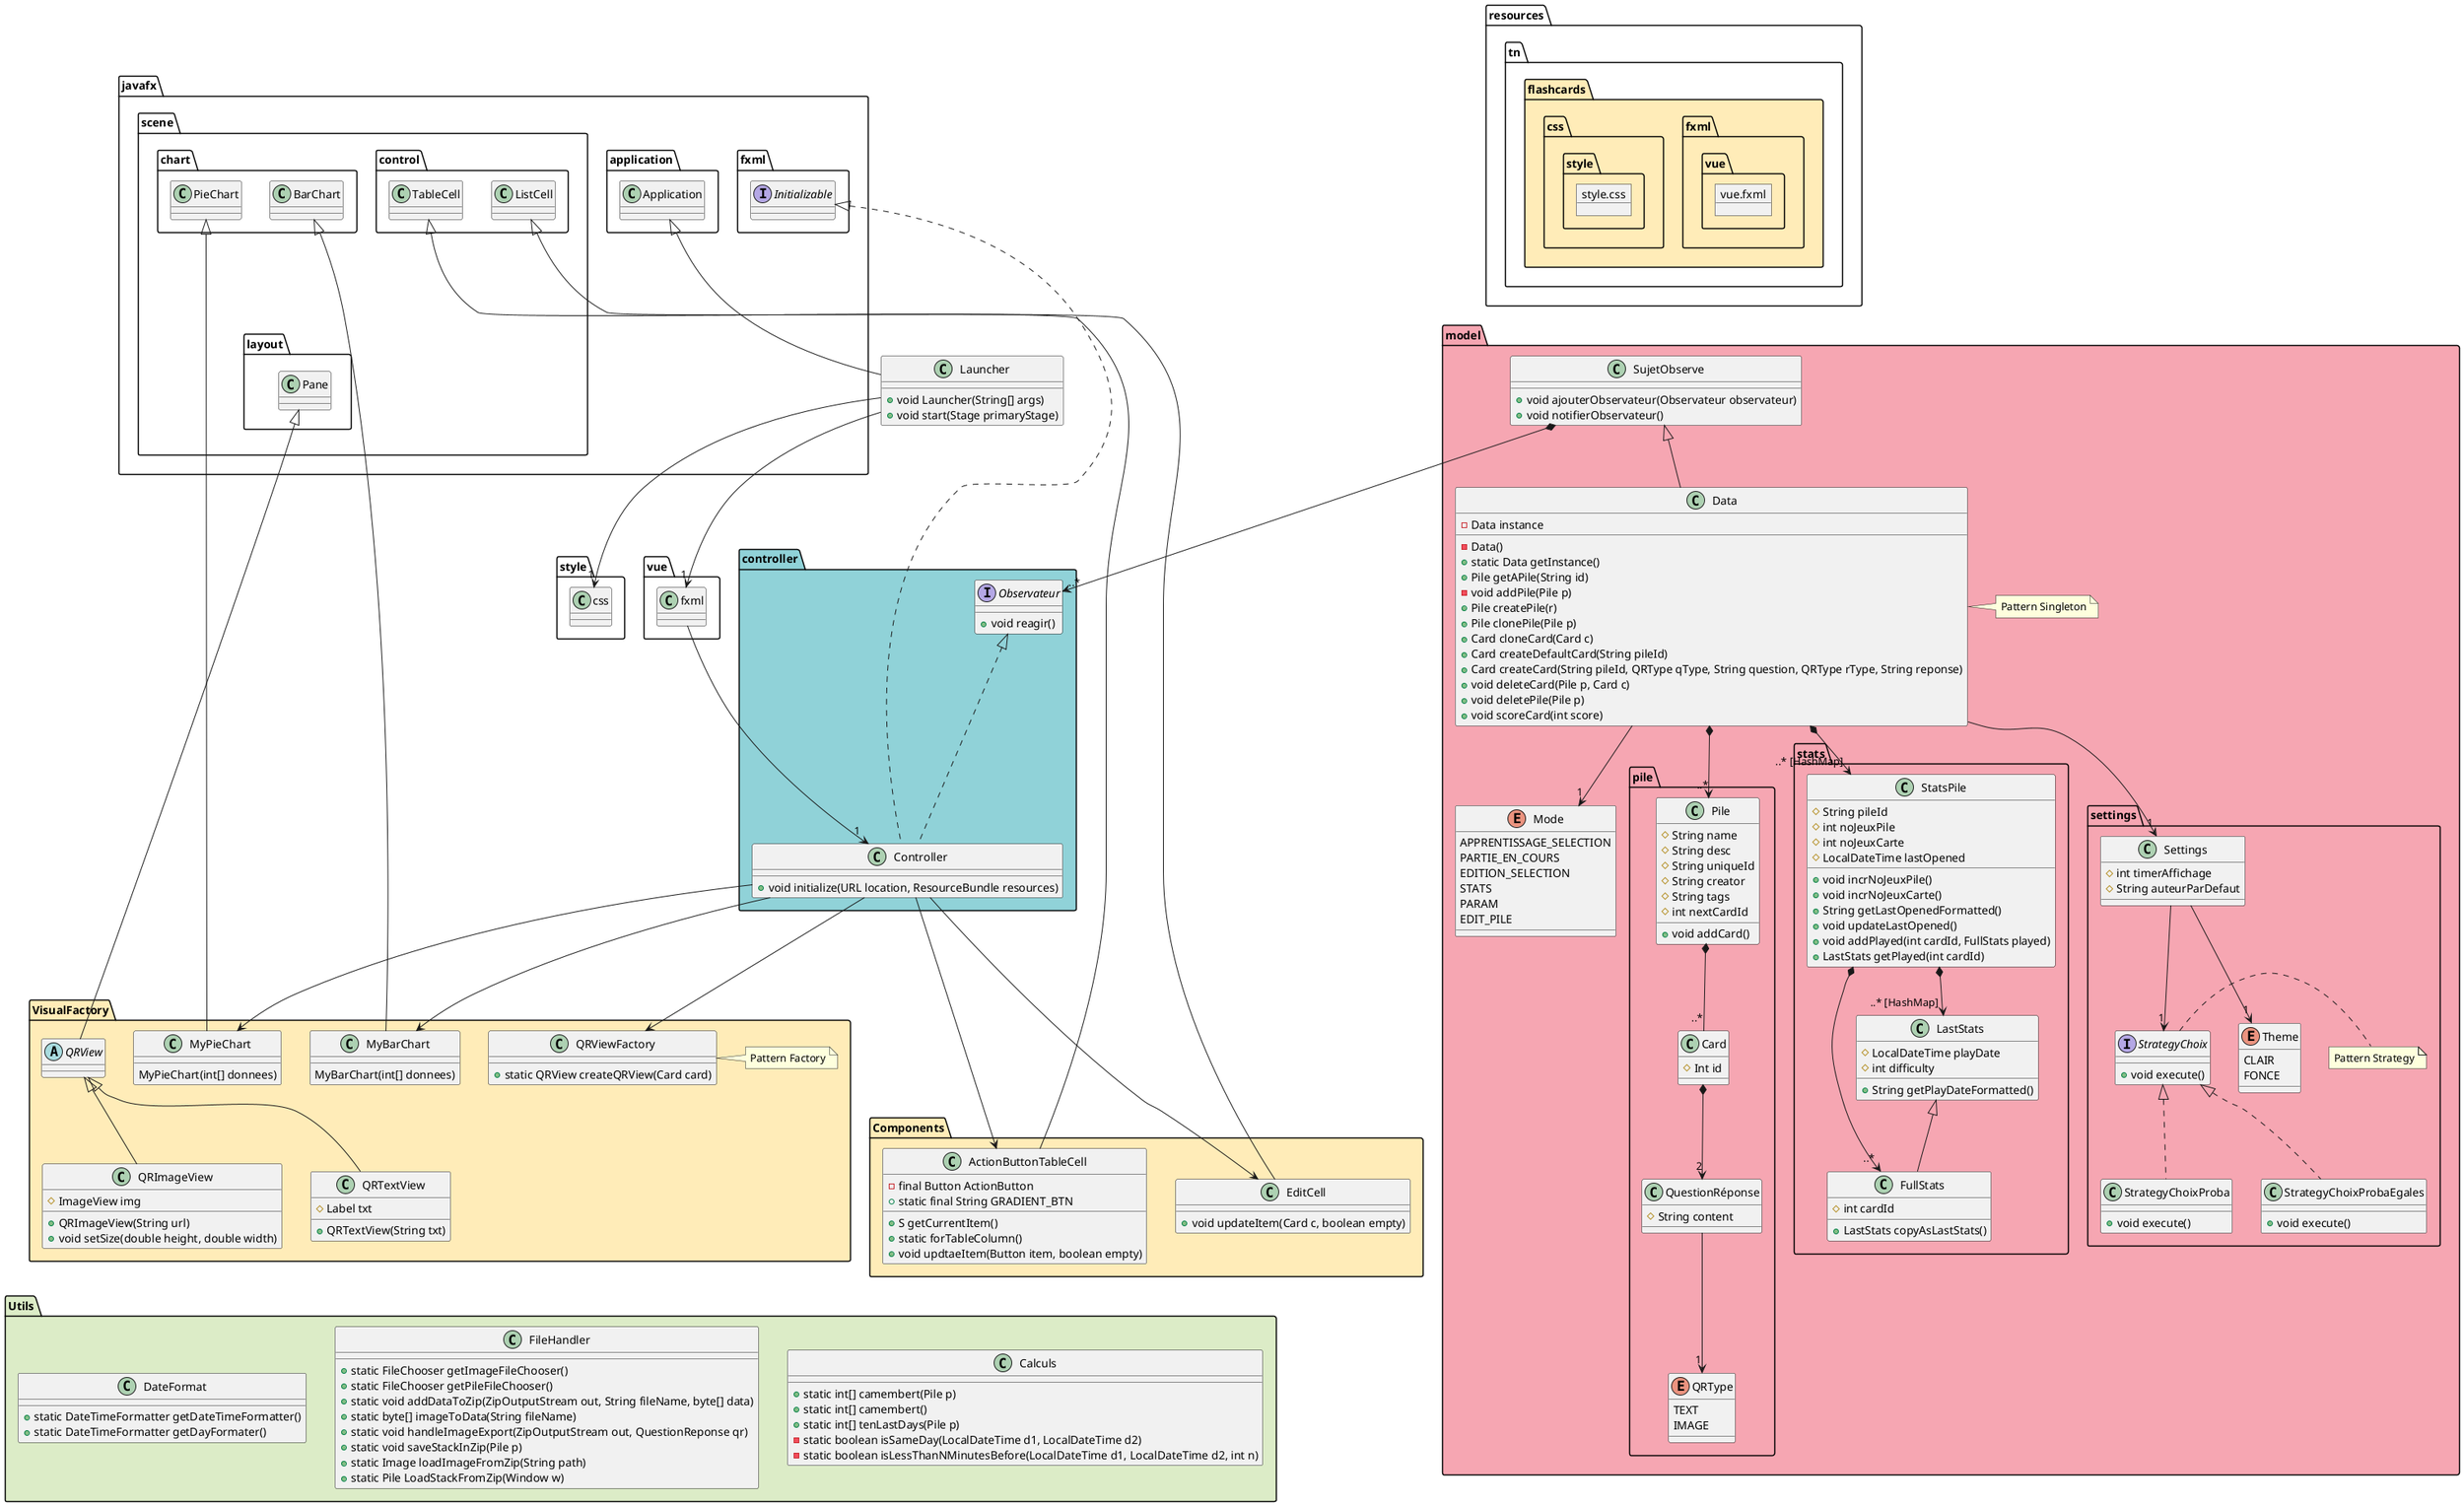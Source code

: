 @startuml class

/' ******* ********** **********
********** GLOBAL
********** ********** ********'/
class Launcher extends javafx.application.Application {
    + void Launcher(String[] args)
    + void start(Stage primaryStage)
}


/' ******* ********** **********
********** VIEW
********** ********** ********'/
package "resources.tn.flashcards" #ffecb8 {
    package fxml {
        object vue.fxml
    }

    package css {
        object style.css
    }
}

package "VisualFactory" #ffecb8 {

    class QRViewFactory
    note right: Pattern Factory
    class QRViewFactory {
        + static QRView createQRView(Card card)
    }

    abstract QRView extends javafx.scene.layout.Pane {}

    class QRTextView extends QRView {
        # Label txt

        + QRTextView(String txt)
    }

    class QRImageView extends QRView {
        # ImageView img

        + QRImageView(String url)
        + void setSize(double height, double width)
    }

    class MyBarChart extends javafx.scene.chart.BarChart {
        MyBarChart(int[] donnees)
    }

    class MyPieChart extends javafx.scene.chart.PieChart {
        MyPieChart(int[] donnees)
    }

    
}

/' ******* ********** **********
********** COMPONENTS
********** ********** ********'/

package "Components" #ffecb8 {
    class ActionButtonTableCell extends javafx.scene.control.TableCell {
        - final Button ActionButton
        + static final String GRADIENT_BTN

        + S getCurrentItem()
        + static forTableColumn()
        + void updtaeItem(Button item, boolean empty)
    }

    class EditCell extends javafx.scene.control.ListCell {
        + void updateItem(Card c, boolean empty)
    }
}

/' ******* ********** **********
********** UTILS
********** ********** ********'/

package "Utils" #dcecc7 {

    class Calculs {
        + static int[] camembert(Pile p)
        + static int[] camembert()
        + static int[] tenLastDays(Pile p)
        - static boolean isSameDay(LocalDateTime d1, LocalDateTime d2)
        - static boolean isLessThanNMinutesBefore(LocalDateTime d1, LocalDateTime d2, int n)
    }
    class FileHandler{
        + static FileChooser getImageFileChooser()
        + static FileChooser getPileFileChooser()
        + static void addDataToZip(ZipOutputStream out, String fileName, byte[] data)
        + static byte[] imageToData(String fileName)
        + static void handleImageExport(ZipOutputStream out, QuestionReponse qr)
        + static void saveStackInZip(Pile p)
        + static Image loadImageFromZip(String path)
        + static Pile LoadStackFromZip(Window w)
    }

    class DateFormat {
        + static DateTimeFormatter getDateTimeFormatter()
        + static DateTimeFormatter getDayFormater()
    }
}

/' ******* ********** **********
********** CONTROLLER
********** ********** ********'/
package "controller" #90d2d8 {

    interface Observateur {
        + void reagir()
    }

    class Controller implements javafx.fxml.Initializable, Observateur {
        +void initialize(URL location, ResourceBundle resources)
    }

}

/' ******* ********** **********
********** MODEL
********** ********** ********'/
package "model" #f6a6b2 {

    class SujetObserve {
        + void ajouterObservateur(Observateur observateur)
        + void notifierObservateur()
    }

    class Data extends SujetObserve {
        - Data instance
        - Data()
        + static Data getInstance()
        + Pile getAPile(String id)
        - void addPile(Pile p)
        + Pile createPile(r)
        + Pile clonePile(Pile p)
        + Card cloneCard(Card c)
        + Card createDefaultCard(String pileId)
        + Card createCard(String pileId, QRType qType, String question, QRType rType, String reponse)
        + void deleteCard(Pile p, Card c)
        + void deletePile(Pile p)
        + void scoreCard(int score)
    }
    class Data
    note right: Pattern Singleton

    enum Mode {
        APPRENTISSAGE_SELECTION
        PARTIE_EN_COURS
        EDITION_SELECTION
        STATS
        PARAM
        EDIT_PILE
    }

    

    package pile {

        class Pile {
            # String name
            # String desc
            # String uniqueId
            # String creator
            # String tags
            # int nextCardId

            + void addCard()
        }

        class Card {
            # Int id
        }

        class QuestionRéponse {
            # String content
        }

        enum QRType {
            TEXT 
            IMAGE
        }
    }

    package stats {
        class StatsPile {
            # String pileId
            # int noJeuxPile
            # int noJeuxCarte
            # LocalDateTime lastOpened

            + void incrNoJeuxPile()
            + void incrNoJeuxCarte()
            + String getLastOpenedFormatted()
            + void updateLastOpened()
            + void addPlayed(int cardId, FullStats played)
            + LastStats getPlayed(int cardId)
        }

        class LastStats {
            # LocalDateTime playDate
            # int difficulty

            + String getPlayDateFormatted()
        }

        class FullStats extends LastStats {
            # int cardId

            + LastStats copyAsLastStats()
        }

        


    }

    package settings {

        class Settings {
            # int timerAffichage
            # String auteurParDefaut
        }

        interface StrategyChoix
        note right: Pattern Strategy
        interface StrategyChoix {
            + void execute()
        }

        class StrategyChoixProba implements StrategyChoix{
            + void execute()
        }

        class StrategyChoixProbaEgales implements StrategyChoix{
            + void execute()
        }

        enum Theme {
            CLAIR
            FONCE
        }
    }

}

/' ******* ********** **********
********** RELATIONS
********** ********** ********'/

' GLOBAL
Launcher -->"1" vue.fxml
Launcher -->"1" style.css

' VC
vue.fxml -->"1" Controller

' CM
SujetObserve *-->"..*" Observateur


' CONTROLLER
Controller --> QRViewFactory
Controller --> MyBarChart
Controller --> MyPieChart
Controller --> ActionButtonTableCell
Controller --> EditCell

' MODEL
Pile *--"..*" Card
Card *-->"2" QuestionRéponse
QuestionRéponse -->"1" QRType

Data *-->"..*" Pile
Data -->"1" Settings
Data *-->"..* [HashMap]" StatsPile
Data -->"1" Mode

Settings -->"1" Theme
Settings -->"1" StrategyChoix

StatsPile *-->"..* [HashMap]" LastStats
StatsPile *-->"..*" FullStats

' HIDDEN
javafx.fxml.Initializable -d[hidden]-> Observateur
MyBarChart -r[hidden]-> QRView
MyPieChart -l[hidden]-> MyBarChart
javafx.scene.layout -l[hidden]-> javafx.scene.chart.BarChart
QRImageView -d[hidden]-> DateFormat
QRImageView -r[hidden]-> EditCell
javafx.scene.layout.Pane -u[hidden]-> javafx.scene.chart.BarChart



@enduml